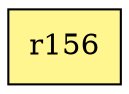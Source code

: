 digraph G {
rankdir=BT;ranksep="2.0";
"r156" [shape=record,fillcolor=khaki1,style=filled,label="{r156}"];
}